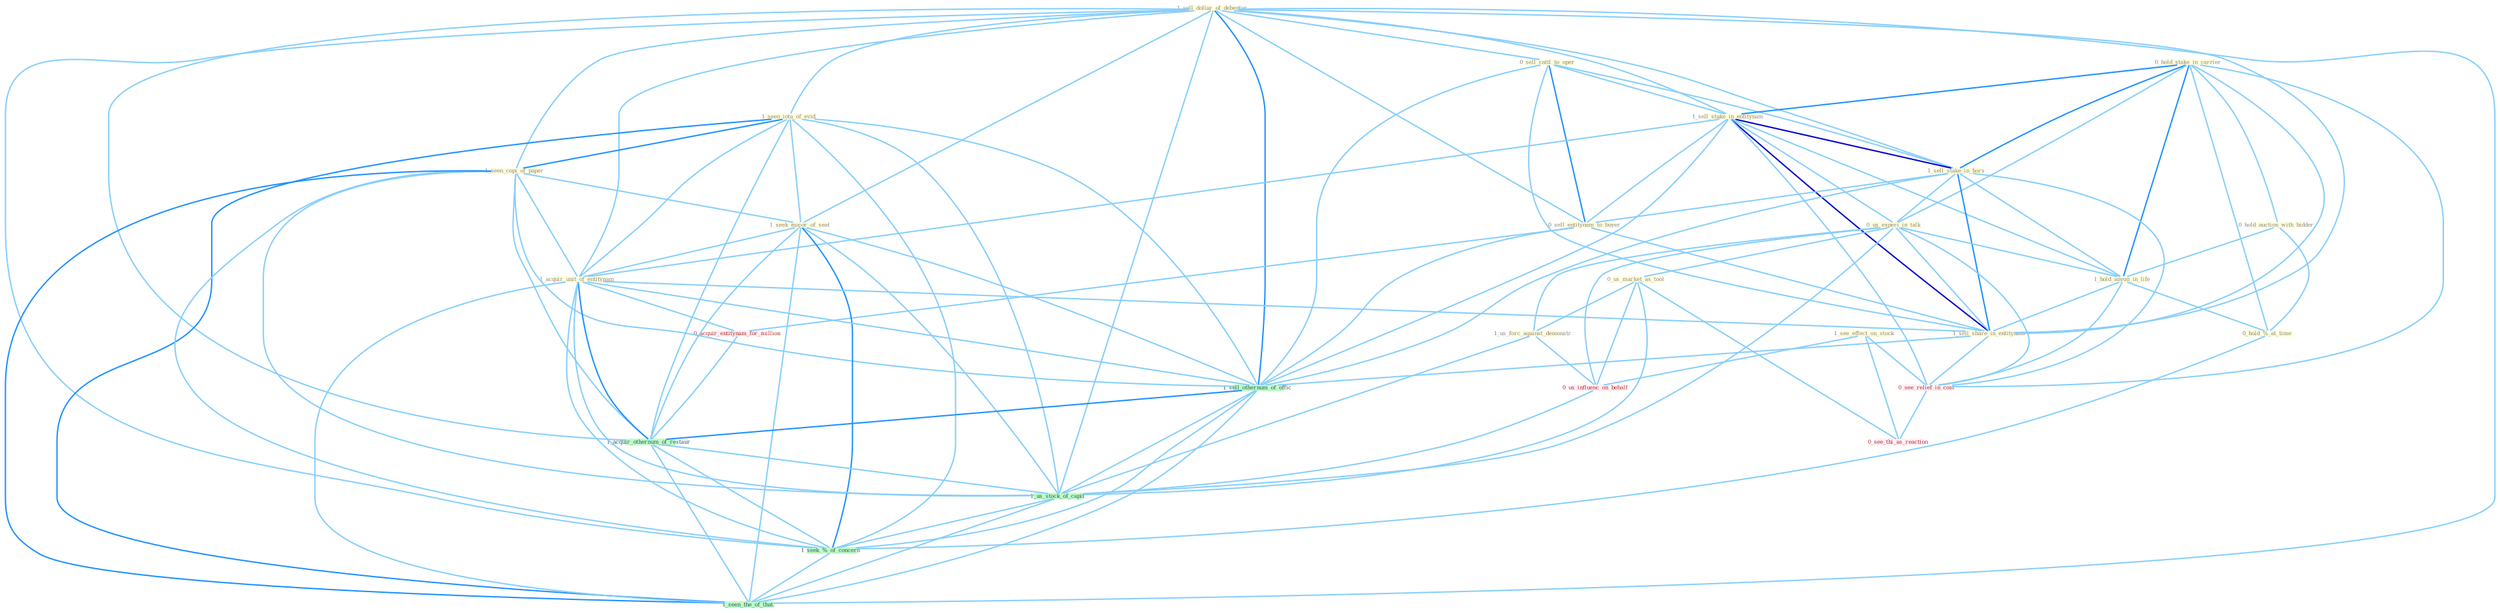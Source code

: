 Graph G{ 
    node
    [shape=polygon,style=filled,width=.5,height=.06,color="#BDFCC9",fixedsize=true,fontsize=4,
    fontcolor="#2f4f4f"];
    {node
    [color="#ffffe0", fontcolor="#8b7d6b"] "1_sell_dollar_of_debentur " "0_sell_cattl_to_oper " "0_hold_stake_in_carrier " "1_sell_stake_in_entitynam " "1_seen_iota_of_evid " "1_sell_stake_in_hors " "0_sell_entitynam_to_buyer " "0_hold_auction_with_bidder " "0_us_experi_in_talk " "1_hold_anyon_in_life " "0_us_market_as_tool " "1_seen_copi_of_paper " "1_seek_major_of_seat " "1_acquir_unit_of_entitynam " "1_sell_share_in_entitynam " "1_us_forc_against_demonstr " "1_see_effect_on_stock " "0_hold_%_at_time "}
{node [color="#fff0f5", fontcolor="#b22222"] "0_acquir_entitynam_for_million " "0_us_influenc_on_behalf " "0_see_relief_in_cost " "0_see_thi_as_reaction "}
edge [color="#B0E2FF"];

	"1_sell_dollar_of_debentur " -- "0_sell_cattl_to_oper " [w="1", color="#87cefa" ];
	"1_sell_dollar_of_debentur " -- "1_sell_stake_in_entitynam " [w="1", color="#87cefa" ];
	"1_sell_dollar_of_debentur " -- "1_seen_iota_of_evid " [w="1", color="#87cefa" ];
	"1_sell_dollar_of_debentur " -- "1_sell_stake_in_hors " [w="1", color="#87cefa" ];
	"1_sell_dollar_of_debentur " -- "0_sell_entitynam_to_buyer " [w="1", color="#87cefa" ];
	"1_sell_dollar_of_debentur " -- "1_seen_copi_of_paper " [w="1", color="#87cefa" ];
	"1_sell_dollar_of_debentur " -- "1_seek_major_of_seat " [w="1", color="#87cefa" ];
	"1_sell_dollar_of_debentur " -- "1_acquir_unit_of_entitynam " [w="1", color="#87cefa" ];
	"1_sell_dollar_of_debentur " -- "1_sell_share_in_entitynam " [w="1", color="#87cefa" ];
	"1_sell_dollar_of_debentur " -- "1_sell_othernum_of_offic " [w="2", color="#1e90ff" , len=0.8];
	"1_sell_dollar_of_debentur " -- "1_acquir_othernum_of_restaur " [w="1", color="#87cefa" ];
	"1_sell_dollar_of_debentur " -- "1_us_stock_of_capit " [w="1", color="#87cefa" ];
	"1_sell_dollar_of_debentur " -- "1_seek_%_of_concern " [w="1", color="#87cefa" ];
	"1_sell_dollar_of_debentur " -- "1_seen_the_of_that " [w="1", color="#87cefa" ];
	"0_sell_cattl_to_oper " -- "1_sell_stake_in_entitynam " [w="1", color="#87cefa" ];
	"0_sell_cattl_to_oper " -- "1_sell_stake_in_hors " [w="1", color="#87cefa" ];
	"0_sell_cattl_to_oper " -- "0_sell_entitynam_to_buyer " [w="2", color="#1e90ff" , len=0.8];
	"0_sell_cattl_to_oper " -- "1_sell_share_in_entitynam " [w="1", color="#87cefa" ];
	"0_sell_cattl_to_oper " -- "1_sell_othernum_of_offic " [w="1", color="#87cefa" ];
	"0_hold_stake_in_carrier " -- "1_sell_stake_in_entitynam " [w="2", color="#1e90ff" , len=0.8];
	"0_hold_stake_in_carrier " -- "1_sell_stake_in_hors " [w="2", color="#1e90ff" , len=0.8];
	"0_hold_stake_in_carrier " -- "0_hold_auction_with_bidder " [w="1", color="#87cefa" ];
	"0_hold_stake_in_carrier " -- "0_us_experi_in_talk " [w="1", color="#87cefa" ];
	"0_hold_stake_in_carrier " -- "1_hold_anyon_in_life " [w="2", color="#1e90ff" , len=0.8];
	"0_hold_stake_in_carrier " -- "1_sell_share_in_entitynam " [w="1", color="#87cefa" ];
	"0_hold_stake_in_carrier " -- "0_hold_%_at_time " [w="1", color="#87cefa" ];
	"0_hold_stake_in_carrier " -- "0_see_relief_in_cost " [w="1", color="#87cefa" ];
	"1_sell_stake_in_entitynam " -- "1_sell_stake_in_hors " [w="3", color="#0000cd" , len=0.6];
	"1_sell_stake_in_entitynam " -- "0_sell_entitynam_to_buyer " [w="1", color="#87cefa" ];
	"1_sell_stake_in_entitynam " -- "0_us_experi_in_talk " [w="1", color="#87cefa" ];
	"1_sell_stake_in_entitynam " -- "1_hold_anyon_in_life " [w="1", color="#87cefa" ];
	"1_sell_stake_in_entitynam " -- "1_acquir_unit_of_entitynam " [w="1", color="#87cefa" ];
	"1_sell_stake_in_entitynam " -- "1_sell_share_in_entitynam " [w="3", color="#0000cd" , len=0.6];
	"1_sell_stake_in_entitynam " -- "1_sell_othernum_of_offic " [w="1", color="#87cefa" ];
	"1_sell_stake_in_entitynam " -- "0_see_relief_in_cost " [w="1", color="#87cefa" ];
	"1_seen_iota_of_evid " -- "1_seen_copi_of_paper " [w="2", color="#1e90ff" , len=0.8];
	"1_seen_iota_of_evid " -- "1_seek_major_of_seat " [w="1", color="#87cefa" ];
	"1_seen_iota_of_evid " -- "1_acquir_unit_of_entitynam " [w="1", color="#87cefa" ];
	"1_seen_iota_of_evid " -- "1_sell_othernum_of_offic " [w="1", color="#87cefa" ];
	"1_seen_iota_of_evid " -- "1_acquir_othernum_of_restaur " [w="1", color="#87cefa" ];
	"1_seen_iota_of_evid " -- "1_us_stock_of_capit " [w="1", color="#87cefa" ];
	"1_seen_iota_of_evid " -- "1_seek_%_of_concern " [w="1", color="#87cefa" ];
	"1_seen_iota_of_evid " -- "1_seen_the_of_that " [w="2", color="#1e90ff" , len=0.8];
	"1_sell_stake_in_hors " -- "0_sell_entitynam_to_buyer " [w="1", color="#87cefa" ];
	"1_sell_stake_in_hors " -- "0_us_experi_in_talk " [w="1", color="#87cefa" ];
	"1_sell_stake_in_hors " -- "1_hold_anyon_in_life " [w="1", color="#87cefa" ];
	"1_sell_stake_in_hors " -- "1_sell_share_in_entitynam " [w="2", color="#1e90ff" , len=0.8];
	"1_sell_stake_in_hors " -- "1_sell_othernum_of_offic " [w="1", color="#87cefa" ];
	"1_sell_stake_in_hors " -- "0_see_relief_in_cost " [w="1", color="#87cefa" ];
	"0_sell_entitynam_to_buyer " -- "1_sell_share_in_entitynam " [w="1", color="#87cefa" ];
	"0_sell_entitynam_to_buyer " -- "0_acquir_entitynam_for_million " [w="1", color="#87cefa" ];
	"0_sell_entitynam_to_buyer " -- "1_sell_othernum_of_offic " [w="1", color="#87cefa" ];
	"0_hold_auction_with_bidder " -- "1_hold_anyon_in_life " [w="1", color="#87cefa" ];
	"0_hold_auction_with_bidder " -- "0_hold_%_at_time " [w="1", color="#87cefa" ];
	"0_us_experi_in_talk " -- "1_hold_anyon_in_life " [w="1", color="#87cefa" ];
	"0_us_experi_in_talk " -- "0_us_market_as_tool " [w="1", color="#87cefa" ];
	"0_us_experi_in_talk " -- "1_sell_share_in_entitynam " [w="1", color="#87cefa" ];
	"0_us_experi_in_talk " -- "1_us_forc_against_demonstr " [w="1", color="#87cefa" ];
	"0_us_experi_in_talk " -- "0_us_influenc_on_behalf " [w="1", color="#87cefa" ];
	"0_us_experi_in_talk " -- "0_see_relief_in_cost " [w="1", color="#87cefa" ];
	"0_us_experi_in_talk " -- "1_us_stock_of_capit " [w="1", color="#87cefa" ];
	"1_hold_anyon_in_life " -- "1_sell_share_in_entitynam " [w="1", color="#87cefa" ];
	"1_hold_anyon_in_life " -- "0_hold_%_at_time " [w="1", color="#87cefa" ];
	"1_hold_anyon_in_life " -- "0_see_relief_in_cost " [w="1", color="#87cefa" ];
	"0_us_market_as_tool " -- "1_us_forc_against_demonstr " [w="1", color="#87cefa" ];
	"0_us_market_as_tool " -- "0_us_influenc_on_behalf " [w="1", color="#87cefa" ];
	"0_us_market_as_tool " -- "0_see_thi_as_reaction " [w="1", color="#87cefa" ];
	"0_us_market_as_tool " -- "1_us_stock_of_capit " [w="1", color="#87cefa" ];
	"1_seen_copi_of_paper " -- "1_seek_major_of_seat " [w="1", color="#87cefa" ];
	"1_seen_copi_of_paper " -- "1_acquir_unit_of_entitynam " [w="1", color="#87cefa" ];
	"1_seen_copi_of_paper " -- "1_sell_othernum_of_offic " [w="1", color="#87cefa" ];
	"1_seen_copi_of_paper " -- "1_acquir_othernum_of_restaur " [w="1", color="#87cefa" ];
	"1_seen_copi_of_paper " -- "1_us_stock_of_capit " [w="1", color="#87cefa" ];
	"1_seen_copi_of_paper " -- "1_seek_%_of_concern " [w="1", color="#87cefa" ];
	"1_seen_copi_of_paper " -- "1_seen_the_of_that " [w="2", color="#1e90ff" , len=0.8];
	"1_seek_major_of_seat " -- "1_acquir_unit_of_entitynam " [w="1", color="#87cefa" ];
	"1_seek_major_of_seat " -- "1_sell_othernum_of_offic " [w="1", color="#87cefa" ];
	"1_seek_major_of_seat " -- "1_acquir_othernum_of_restaur " [w="1", color="#87cefa" ];
	"1_seek_major_of_seat " -- "1_us_stock_of_capit " [w="1", color="#87cefa" ];
	"1_seek_major_of_seat " -- "1_seek_%_of_concern " [w="2", color="#1e90ff" , len=0.8];
	"1_seek_major_of_seat " -- "1_seen_the_of_that " [w="1", color="#87cefa" ];
	"1_acquir_unit_of_entitynam " -- "1_sell_share_in_entitynam " [w="1", color="#87cefa" ];
	"1_acquir_unit_of_entitynam " -- "0_acquir_entitynam_for_million " [w="1", color="#87cefa" ];
	"1_acquir_unit_of_entitynam " -- "1_sell_othernum_of_offic " [w="1", color="#87cefa" ];
	"1_acquir_unit_of_entitynam " -- "1_acquir_othernum_of_restaur " [w="2", color="#1e90ff" , len=0.8];
	"1_acquir_unit_of_entitynam " -- "1_us_stock_of_capit " [w="1", color="#87cefa" ];
	"1_acquir_unit_of_entitynam " -- "1_seek_%_of_concern " [w="1", color="#87cefa" ];
	"1_acquir_unit_of_entitynam " -- "1_seen_the_of_that " [w="1", color="#87cefa" ];
	"1_sell_share_in_entitynam " -- "1_sell_othernum_of_offic " [w="1", color="#87cefa" ];
	"1_sell_share_in_entitynam " -- "0_see_relief_in_cost " [w="1", color="#87cefa" ];
	"1_us_forc_against_demonstr " -- "0_us_influenc_on_behalf " [w="1", color="#87cefa" ];
	"1_us_forc_against_demonstr " -- "1_us_stock_of_capit " [w="1", color="#87cefa" ];
	"1_see_effect_on_stock " -- "0_us_influenc_on_behalf " [w="1", color="#87cefa" ];
	"1_see_effect_on_stock " -- "0_see_relief_in_cost " [w="1", color="#87cefa" ];
	"1_see_effect_on_stock " -- "0_see_thi_as_reaction " [w="1", color="#87cefa" ];
	"0_hold_%_at_time " -- "1_seek_%_of_concern " [w="1", color="#87cefa" ];
	"0_acquir_entitynam_for_million " -- "1_acquir_othernum_of_restaur " [w="1", color="#87cefa" ];
	"1_sell_othernum_of_offic " -- "1_acquir_othernum_of_restaur " [w="2", color="#1e90ff" , len=0.8];
	"1_sell_othernum_of_offic " -- "1_us_stock_of_capit " [w="1", color="#87cefa" ];
	"1_sell_othernum_of_offic " -- "1_seek_%_of_concern " [w="1", color="#87cefa" ];
	"1_sell_othernum_of_offic " -- "1_seen_the_of_that " [w="1", color="#87cefa" ];
	"0_us_influenc_on_behalf " -- "1_us_stock_of_capit " [w="1", color="#87cefa" ];
	"0_see_relief_in_cost " -- "0_see_thi_as_reaction " [w="1", color="#87cefa" ];
	"1_acquir_othernum_of_restaur " -- "1_us_stock_of_capit " [w="1", color="#87cefa" ];
	"1_acquir_othernum_of_restaur " -- "1_seek_%_of_concern " [w="1", color="#87cefa" ];
	"1_acquir_othernum_of_restaur " -- "1_seen_the_of_that " [w="1", color="#87cefa" ];
	"1_us_stock_of_capit " -- "1_seek_%_of_concern " [w="1", color="#87cefa" ];
	"1_us_stock_of_capit " -- "1_seen_the_of_that " [w="1", color="#87cefa" ];
	"1_seek_%_of_concern " -- "1_seen_the_of_that " [w="1", color="#87cefa" ];
}